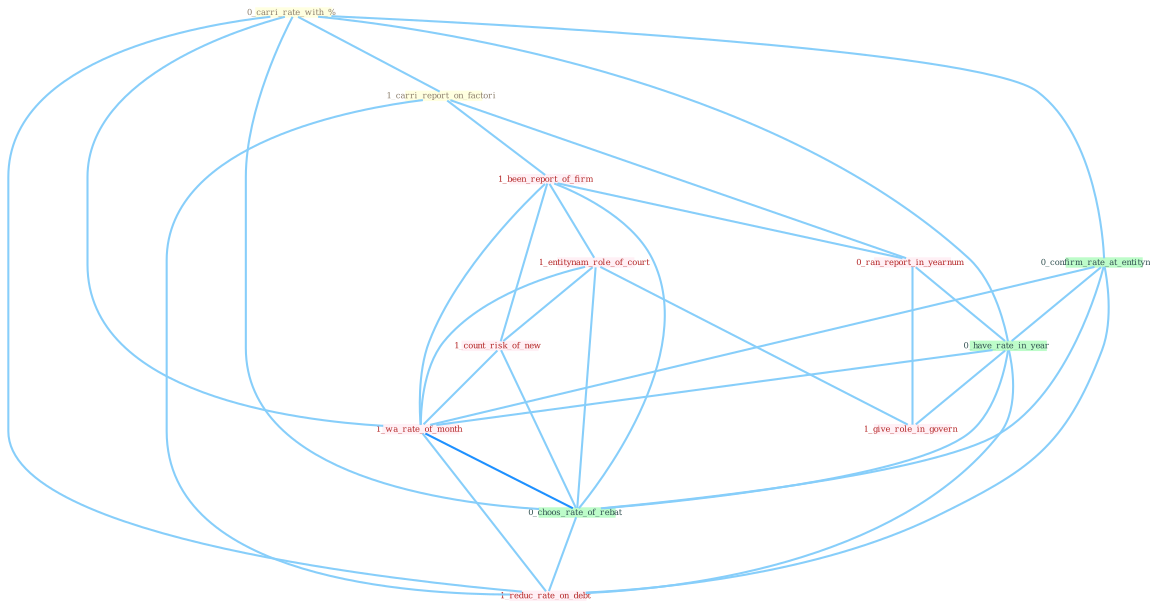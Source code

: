 Graph G{ 
    node
    [shape=polygon,style=filled,width=.5,height=.06,color="#BDFCC9",fixedsize=true,fontsize=4,
    fontcolor="#2f4f4f"];
    {node
    [color="#ffffe0", fontcolor="#8b7d6b"] "0_carri_rate_with_% " "1_carri_report_on_factori "}
{node [color="#fff0f5", fontcolor="#b22222"] "1_been_report_of_firm " "1_entitynam_role_of_court " "0_ran_report_in_yearnum " "1_count_risk_of_new " "1_wa_rate_of_month " "1_reduc_rate_on_debt " "1_give_role_in_govern "}
edge [color="#B0E2FF"];

	"0_carri_rate_with_% " -- "1_carri_report_on_factori " [w="1", color="#87cefa" ];
	"0_carri_rate_with_% " -- "0_confirm_rate_at_entitynam " [w="1", color="#87cefa" ];
	"0_carri_rate_with_% " -- "0_have_rate_in_year " [w="1", color="#87cefa" ];
	"0_carri_rate_with_% " -- "1_wa_rate_of_month " [w="1", color="#87cefa" ];
	"0_carri_rate_with_% " -- "0_choos_rate_of_rebat " [w="1", color="#87cefa" ];
	"0_carri_rate_with_% " -- "1_reduc_rate_on_debt " [w="1", color="#87cefa" ];
	"1_carri_report_on_factori " -- "1_been_report_of_firm " [w="1", color="#87cefa" ];
	"1_carri_report_on_factori " -- "0_ran_report_in_yearnum " [w="1", color="#87cefa" ];
	"1_carri_report_on_factori " -- "1_reduc_rate_on_debt " [w="1", color="#87cefa" ];
	"1_been_report_of_firm " -- "1_entitynam_role_of_court " [w="1", color="#87cefa" ];
	"1_been_report_of_firm " -- "0_ran_report_in_yearnum " [w="1", color="#87cefa" ];
	"1_been_report_of_firm " -- "1_count_risk_of_new " [w="1", color="#87cefa" ];
	"1_been_report_of_firm " -- "1_wa_rate_of_month " [w="1", color="#87cefa" ];
	"1_been_report_of_firm " -- "0_choos_rate_of_rebat " [w="1", color="#87cefa" ];
	"1_entitynam_role_of_court " -- "1_count_risk_of_new " [w="1", color="#87cefa" ];
	"1_entitynam_role_of_court " -- "1_wa_rate_of_month " [w="1", color="#87cefa" ];
	"1_entitynam_role_of_court " -- "0_choos_rate_of_rebat " [w="1", color="#87cefa" ];
	"1_entitynam_role_of_court " -- "1_give_role_in_govern " [w="1", color="#87cefa" ];
	"0_ran_report_in_yearnum " -- "0_have_rate_in_year " [w="1", color="#87cefa" ];
	"0_ran_report_in_yearnum " -- "1_give_role_in_govern " [w="1", color="#87cefa" ];
	"1_count_risk_of_new " -- "1_wa_rate_of_month " [w="1", color="#87cefa" ];
	"1_count_risk_of_new " -- "0_choos_rate_of_rebat " [w="1", color="#87cefa" ];
	"0_confirm_rate_at_entitynam " -- "0_have_rate_in_year " [w="1", color="#87cefa" ];
	"0_confirm_rate_at_entitynam " -- "1_wa_rate_of_month " [w="1", color="#87cefa" ];
	"0_confirm_rate_at_entitynam " -- "0_choos_rate_of_rebat " [w="1", color="#87cefa" ];
	"0_confirm_rate_at_entitynam " -- "1_reduc_rate_on_debt " [w="1", color="#87cefa" ];
	"0_have_rate_in_year " -- "1_wa_rate_of_month " [w="1", color="#87cefa" ];
	"0_have_rate_in_year " -- "0_choos_rate_of_rebat " [w="1", color="#87cefa" ];
	"0_have_rate_in_year " -- "1_reduc_rate_on_debt " [w="1", color="#87cefa" ];
	"0_have_rate_in_year " -- "1_give_role_in_govern " [w="1", color="#87cefa" ];
	"1_wa_rate_of_month " -- "0_choos_rate_of_rebat " [w="2", color="#1e90ff" , len=0.8];
	"1_wa_rate_of_month " -- "1_reduc_rate_on_debt " [w="1", color="#87cefa" ];
	"0_choos_rate_of_rebat " -- "1_reduc_rate_on_debt " [w="1", color="#87cefa" ];
}